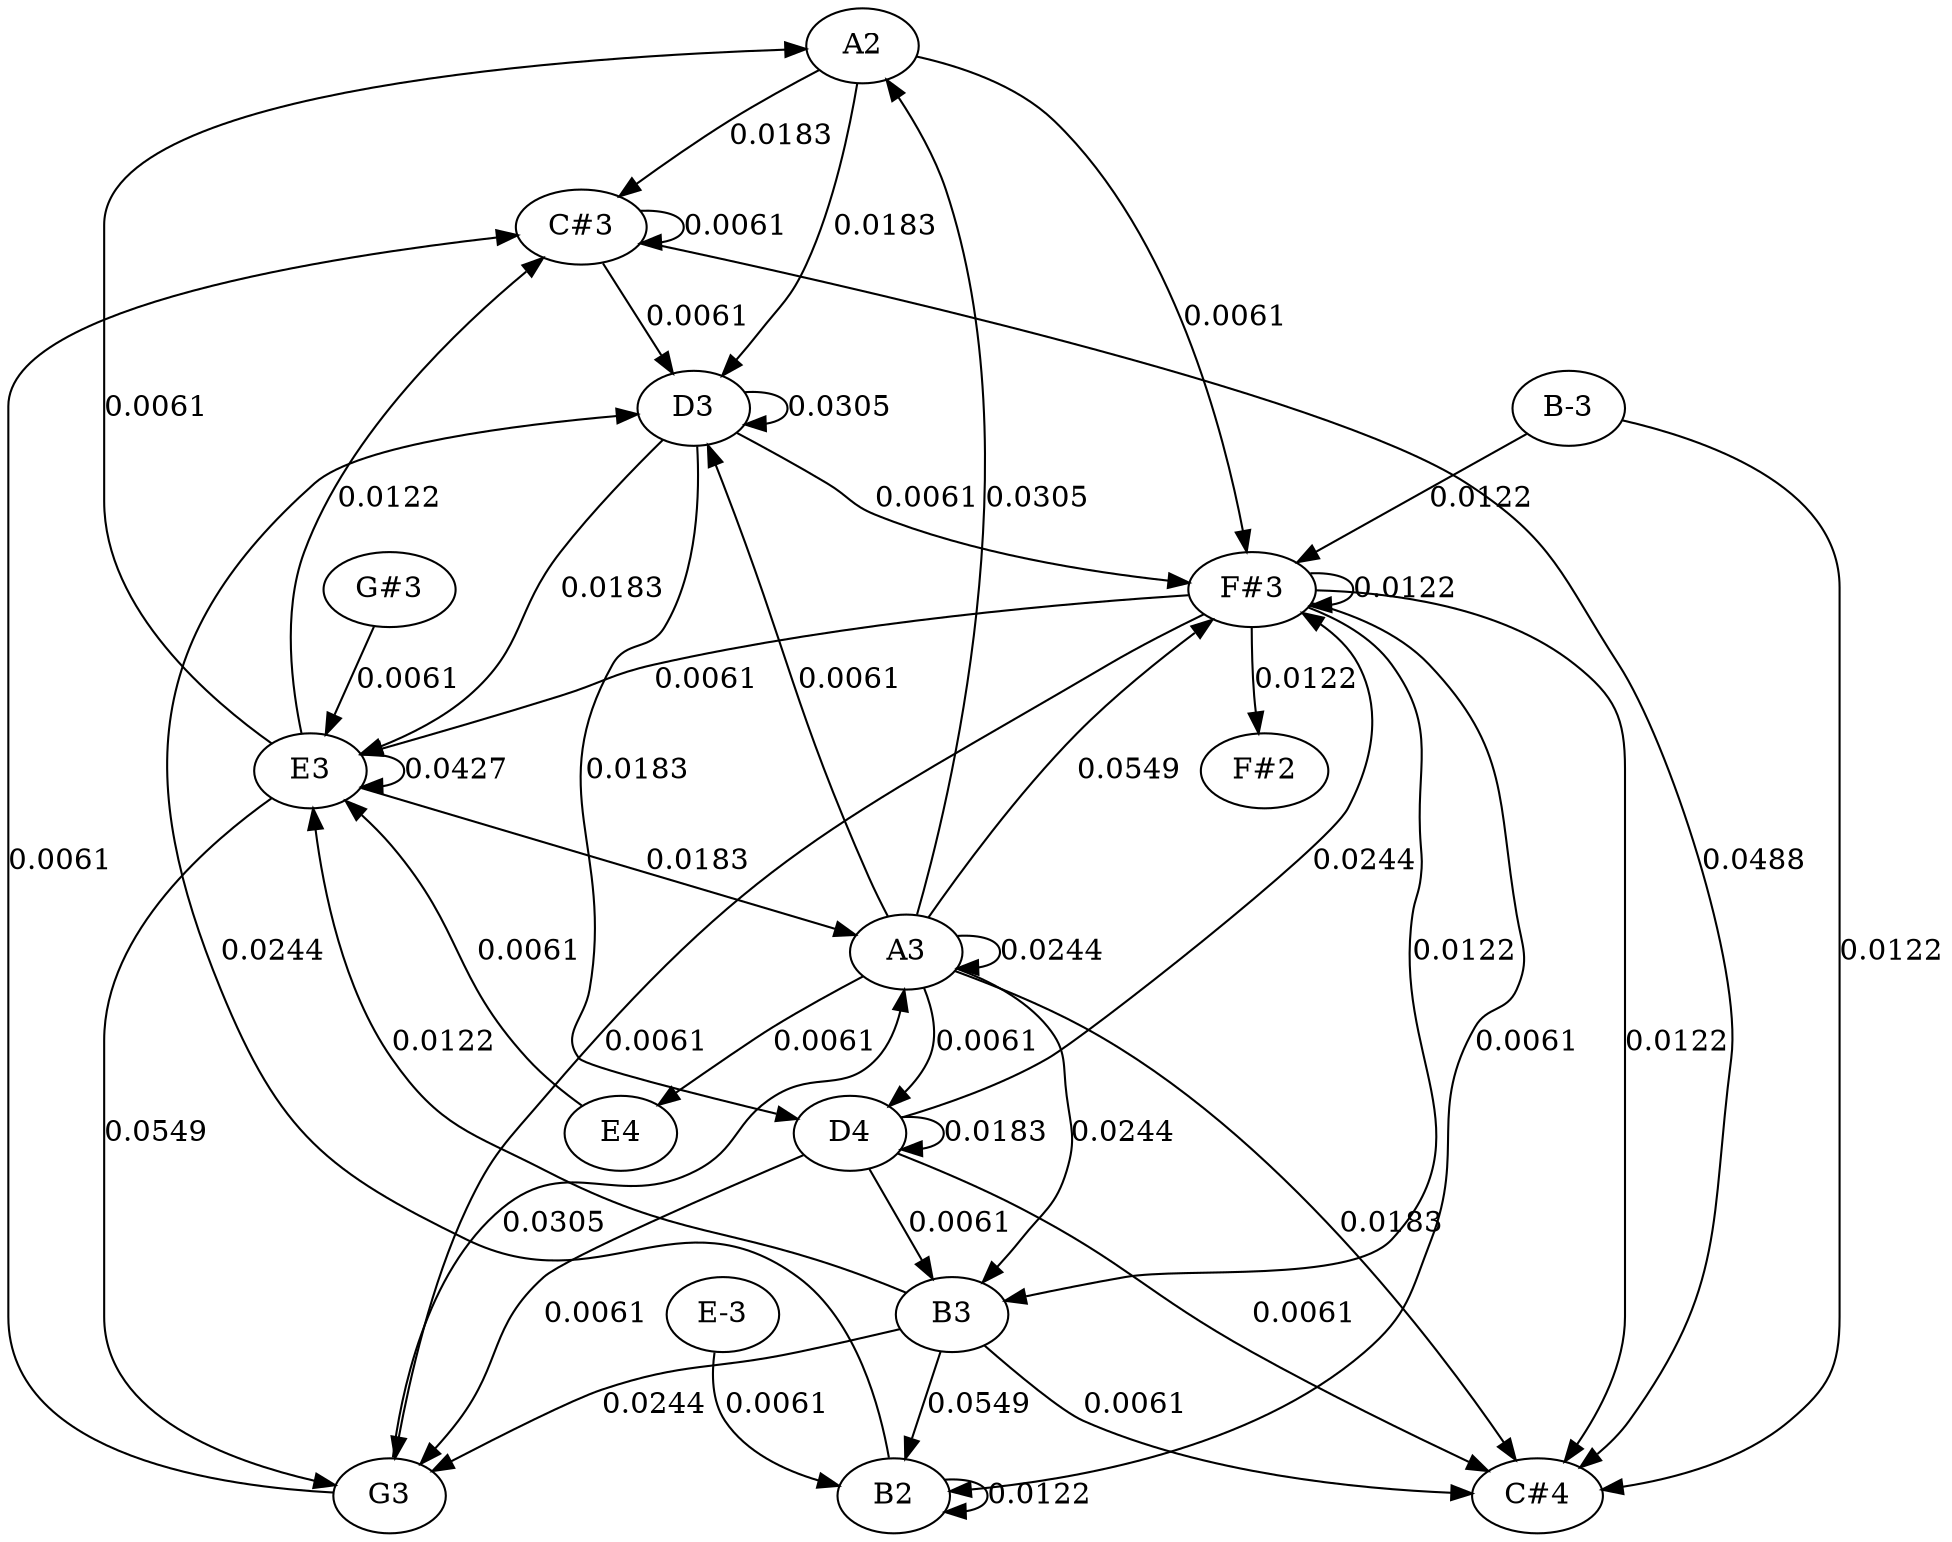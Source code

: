 strict graph {
	graph [bb="0,0,862.5,756"];
	node [label="\N"];
	edge [arrowtype=normal,
		dir=forward
	];
	A2	 [height="0.5",
		pos="385,738",
		width="0.75"];
	"C#3"	 [height="0.5",
		pos="266,648",
		width="0.75187"];
	A2 -- "C#3"	 [label="0.0183",
		lp="352.25,693",
		pos="e,282.37,662.68 365.78,724.75 355.72,718.2 343.3,709.88 332.5,702 318.26,691.61 302.83,679.37 290.42,669.28"];
	D3	 [height="0.5",
		pos="309,558",
		width="0.75"];
	A2 -- D3	 [label="0.0183",
		lp="390.25,648",
		pos="e,320.31,574.6 382.5,719.73 378.96,698.07 371.36,660.12 358,630 350.2,612.42 344.92,609.83 334,594 331.52,590.4 328.87,586.63 326.25\
,582.93"];
	"F#3"	 [height="0.5",
		pos="563,468",
		width="0.75"];
	A2 -- "F#3"	 [label="0.0061",
		lp="550.25,603",
		pos="e,560.39,486.06 410.17,731.46 427.8,726.43 450.83,717.38 466,702 524.37,642.85 549.49,543.46 558.59,495.92"];
	"C#3" -- "C#3"	 [label="0.0061",
		lp="330.25,648",
		pos="e,290.53,639.88 290.53,656.12 301.51,656.89 311,654.19 311,648 311,643.84 306.72,641.26 300.57,640.24"];
	"C#3" -- D3	 [label="0.0061",
		lp="311.25,603",
		pos="e,300.95,575.48 274.09,630.45 280.39,617.54 289.26,599.39 296.48,584.61"];
	"C#4"	 [height="0.5",
		pos="695,18",
		width="0.75187"];
	"C#3" -- "C#4"	 [label="0.0488",
		lp="784.25,333",
		pos="e,713.97,31.374 290.68,640.51 364.47,620.84 582.1,560.88 644,522 691.11,492.41 700.44,478.49 731,432 755.69,394.45 776.01,278.75\
 772,234 766.2,169.22 760.5,153.4 746,90 742.3,73.812 744.93,68.002 736,54 732.21,48.062 727.11,42.59 721.79,37.824"];
	D3 -- D3	 [label="0.0305",
		lp="373.25,558",
		pos="e,333.53,549.88 333.53,566.12 344.51,566.89 354,564.19 354,558 354,553.84 349.72,551.26 343.57,550.24"];
	D3 -- "F#3"	 [label="0.0061",
		lp="411.25,513",
		pos="e,536.3,470.73 329.03,545.9 340.62,539.29 355.37,530.54 368,522 378.9,514.63 379.53,509.45 391.5,504 435.29,484.05 490.54,475.39\
 526.3,471.68"];
	D4	 [height="0.5",
		pos="406,198",
		width="0.75"];
	D3 -- D4	 [label="0.0183",
		lp="287.25,378",
		pos="e,380.76,204.76 310.18,539.66 310.94,517.59 309.71,478.88 295,450 289.72,439.64 281.12,442.44 276,432 266.27,412.17 244.29,251.32\
 258,234 258.89,232.87 327.34,217.02 370.83,207.04"];
	E3	 [height="0.5",
		pos="143,378",
		width="0.75"];
	D3 -- E3	 [label="0.0183",
		lp="276.25,468",
		pos="e,165.28,388.32 297.42,541.57 286.7,527.24 270.39,505.28 256.5,486 233.66,454.28 235.04,440.16 206,414 196.72,405.65 185.11,398.49\
 174.39,392.86"];
	"F#3" -- "F#3"	 [label="0.0122",
		lp="627.25,468",
		pos="e,587.53,459.88 587.53,476.12 598.51,476.89 608,474.19 608,468 608,463.84 603.72,461.26 597.57,460.24"];
	"F#3" -- "C#4"	 [label="0.0122",
		lp="751.25,243",
		pos="e,706.1,34.707 590.17,467.29 621.89,466.22 674.28,459.9 708,432 727.92,415.52 732,404.86 732,379 732,379 732,379 732,107 732,84.207\
 721.32,60.505 711.44,43.451"];
	"F#3" -- E3	 [label="0.0061",
		lp="316.25,423",
		pos="e,167.17,386.35 536.11,465.66 487.55,462.75 382.33,454.25 296.5,432 275.45,426.54 271.47,421.36 251,414 226.34,405.14 198.17,396.04\
 176.78,389.34"];
	B3	 [height="0.5",
		pos="453,108",
		width="0.75"];
	"F#3" -- B3	 [label="0.0122",
		lp="660.25,288",
		pos="e,477.81,115.61 586.37,458.98 598.82,453.43 613.16,444.71 621,432 637.81,404.75 651.71,168.42 631,144 615.12,125.28 546.05,130.94\
 522,126 510.83,123.7 498.72,120.85 487.82,118.14"];
	B2	 [height="0.5",
		pos="416,18",
		width="0.75"];
	"F#3" -- B2	 [label="0.0061",
		lp="691.25,243",
		pos="e,442.65,21.871 588.06,460.87 604.34,455.69 624.9,446.7 638,432 677.27,387.93 670.54,364.27 680,306 682.56,290.21 683.5,285.61 680\
,270 678.06,261.37 674.31,260.39 671.5,252 655.92,205.51 667.05,189.59 649,144 638.65,117.85 636.82,108.91 616,90 569.55,47.795 \
496.36,30.32 452.59,23.352"];
	G3	 [height="0.5",
		pos="190,18",
		width="0.75"];
	"F#3" -- G3	 [label="0.0061",
		lp="301.25,243",
		pos="e,192.77,36.199 542.96,455.8 493.35,427.28 362.97,347.4 281.5,252 228.35,189.76 203.88,92.996 194.66,46.188"];
	"F#2"	 [height="0.5",
		pos="563,378",
		width="0.75"];
	"F#3" -- "F#2"	 [label="0.0122",
		lp="582.25,423",
		pos="e,563,396.05 563,449.61 563,437.24 563,420.37 563,406.22"];
	D4 -- "F#3"	 [label="0.0244",
		lp="607.25,333",
		pos="e,582.73,455.58 427.23,209.4 468.62,230.97 559.52,284.87 599,360 611.01,382.86 610.44,418.03 604,432 601,438.51 596.12,444.26 590.76\
,449.12"];
	D4 -- "C#4"	 [label="0.0061",
		lp="593.25,108",
		pos="e,674.39,30.157 427.96,187.21 442.03,180.66 460.48,171.51 476,162 521.93,133.85 528.51,119.63 573.5,90 604.07,69.861 640.49,48.97\
 665.43,35.109"];
	D4 -- D4	 [label="0.0183",
		lp="470.25,198",
		pos="e,430.53,189.88 430.53,206.12 441.51,206.89 451,204.19 451,198 451,193.84 446.72,191.26 440.57,190.24"];
	D4 -- B3	 [label="0.0061",
		lp="453.25,153",
		pos="e,444.27,125.34 414.62,180.86 421.53,167.92 431.36,149.51 439.35,134.56"];
	D4 -- G3	 [label="0.0061",
		lp="288.25,108",
		pos="e,204.79,33.423 384.09,187.4 350.12,172.23 286.77,142.75 268.5,126 240.6,100.42 246.2,83.909 223,54 219.54,49.546 215.62,45.007 \
211.71,40.739"];
	E3 -- "C#3"	 [label="0.0122",
		lp="176.25,513",
		pos="e,249.7,633.1 139.22,395.86 135.16,417.42 130.58,455.59 141,486 161.01,544.39 211.77,597.95 242.1,626.16"];
	E3 -- E3	 [label="0.0427",
		lp="207.25,378",
		pos="e,167.53,369.88 167.53,386.12 178.51,386.89 188,384.19 188,378 188,373.84 183.72,371.26 177.57,370.24"];
	E3 -- G3	 [label="0.0549",
		lp="68.25,198",
		pos="e,163.81,23.167 125.32,364.05 98.09,342.47 49,296.31 49,244 49,244 49,244 49,107 49,57.55 112.18,34.871 153.96,25.28"];
	A3	 [height="0.5",
		pos="399,288",
		width="0.75"];
	E3 -- A3	 [label="0.0183",
		lp="313.25,333",
		pos="e,375.43,297.1 166.62,368.88 212.44,353.13 313.46,318.4 365.92,300.37"];
	E3 -- A2	 [label="0.0061",
		lp="65.25,558",
		pos="e,358.12,735.79 124.76,391.82 96.657,413.22 46,459.13 46,512 46,649 46,649 46,649 46,710.86 260.17,729.98 348.05,735.22"];
	B3 -- "C#4"	 [label="0.0061",
		lp="519.25,63",
		pos="e,667.83,18.356 462.76,90.919 471,78.788 483.94,62.785 499.5,54 549.22,25.934 616.41,19.532 657.67,18.511"];
	B3 -- E3	 [label="0.0122",
		lp="193.25,243",
		pos="e,142.51,359.91 430.53,118.56 424.53,121.05 418.04,123.68 412,126 357.7,146.89 206.9,186.36 173.5,234 149.12,268.77 143.58,319.16\
 142.67,349.91"];
	B3 -- B2	 [label="0.0549",
		lp="457.25,63",
		pos="e,422.64,35.765 445.64,90.665 443.03,84.797 440.09,78.118 437.5,72 433.82,63.327 429.92,53.803 426.46,45.25"];
	B3 -- G3	 [label="0.0244",
		lp="317.25,63",
		pos="e,211.13,29.58 427.67,101.12 413.38,97.826 395.2,93.65 379,90 342.81,81.847 332.5,84.291 297.5,72 293.47,70.586 250.47,49.225 220.1\
,34.059"];
	B2 -- D3	 [label="0.0244",
		lp="124.25,288",
		pos="e,282.39,554.59 415.39,36.208 413.54,60.367 406.34,103.86 379,126 328.53,166.87 293.84,118.76 234,144 160.01,175.21 134.06,195.33\
 104.5,270 62.746,375.47 61.542,445.17 145,522 163.25,538.8 229.9,548.75 272.41,553.52"];
	B2 -- B2	 [label="0.0122",
		lp="480.25,18",
		pos="e,440.53,9.8789 440.53,26.121 451.51,26.895 461,24.188 461,18 461,13.843 456.72,11.257 450.57,10.242"];
	G3 -- "C#3"	 [label="0.0061",
		lp="19.25,333",
		pos="e,239.52,643.97 162.78,19.534 110.24,22.159 0,36.113 0,107 0,559 0,559 0,559 0,606.75 156.47,633.02 229.4,642.67"];
	G3 -- A3	 [label="0.0305",
		lp="274.25,153",
		pos="e,394.31,270.07 192.68,36.064 198.35,66.294 214.51,129.16 254.5,162 281.83,184.44 301.7,161.78 332,180 359.27,196.4 362.68,206.69\
 379,234 383.86,242.13 387.89,251.65 391.03,260.35"];
	A3 -- D3	 [label="0.0061",
		lp="377.25,423",
		pos="e,315.92,540.35 393.5,305.98 376.68,357.85 326.85,511.38 323,522 321.94,524.92 320.79,527.96 319.63,530.98"];
	A3 -- "F#3"	 [label="0.0549",
		lp="508.25,378",
		pos="e,547.38,453.07 410.93,304.34 427.62,325.55 459.19,364.72 488.5,396 505.04,413.65 524.93,432.49 539.99,446.33"];
	A3 -- "C#4"	 [label="0.0183",
		lp="629.25,153",
		pos="e,685.48,35.011 422.78,279.41 441.5,273.07 468,263.27 490,252 516,238.68 523.62,235.91 545,216 603.1,161.89 655.44,83.319 680.09\
,43.745"];
	A3 -- D4	 [label="0.0061",
		lp="425.25,243",
		pos="e,405.8,216.21 401.8,269.95 402.64,264.26 403.47,257.87 404,252 404.75,243.71 405.22,234.67 405.51,226.44"];
	A3 -- B3	 [label="0.0244",
		lp="522.25,198",
		pos="e,467.23,123.5 422.04,278.04 446,267.33 482.19,246.87 498,216 512.58,187.53 491.78,153.23 473.87,131.28"];
	A3 -- A3	 [label="0.0244",
		lp="463.25,288",
		pos="e,423.53,279.88 423.53,296.12 434.51,296.89 444,294.19 444,288 444,283.84 439.72,281.26 433.57,280.24"];
	E4	 [height="0.5",
		pos="296,198",
		width="0.75"];
	A3 -- E4	 [label="0.0061",
		lp="360.25,243",
		pos="e,306.89,214.59 377.85,276.57 366.2,270.3 351.85,261.67 340.5,252 330.46,243.44 320.84,232.47 313.13,222.73"];
	A3 -- A2	 [label="0.0305",
		lp="451.25,513",
		pos="e,392.8,720.76 402.28,305.91 409.11,342.08 424.67,429.71 430,504 435.18,576.21 430.67,595.79 413,666 409.11,681.46 402.69,698.07\
 396.98,711.34"];
	E4 -- E3	 [label="0.0061",
		lp="225.25,288",
		pos="e,158.16,362.85 274.25,208.77 257.72,216.51 236.7,227.13 230,234 192.51,272.4 206.74,298.01 176,342 172.77,346.62 168.95,351.24 \
165.08,355.53"];
	"B-3"	 [height="0.5",
		pos="704,558",
		width="0.75"];
	"B-3" -- "F#3"	 [label="0.0122",
		lp="666.25,513",
		pos="e,582.16,480.96 684.98,545.13 660.7,529.98 618.5,503.64 590.66,486.26"];
	"B-3" -- "C#4"	 [label="0.0122",
		lp="843.25,288",
		pos="e,721.71,21.878 728.86,550.81 764.01,540.39 824,515.76 824,469 824,469 824,469 824,107 824,81.142 819.21,71.315 800,54 781.15,37.006\
 753.8,28.231 731.74,23.717"];
	"E-3"	 [height="0.5",
		pos="343,108",
		width="0.75"];
	"E-3" -- B2	 [label="0.0061",
		lp="365.25,63",
		pos="e,390.75,24.605 339.62,89.895 338.37,78.791 338.65,64.489 345.5,54 353.68,41.479 367.75,33.267 381.18,27.968"];
	"G#3"	 [height="0.5",
		pos="178,468",
		width="0.75927"];
	"G#3" -- E3	 [label="0.0061",
		lp="183.25,423",
		pos="e,149.55,395.48 171.42,450.45 166.33,437.66 159.2,419.74 153.36,405.04"];
}
